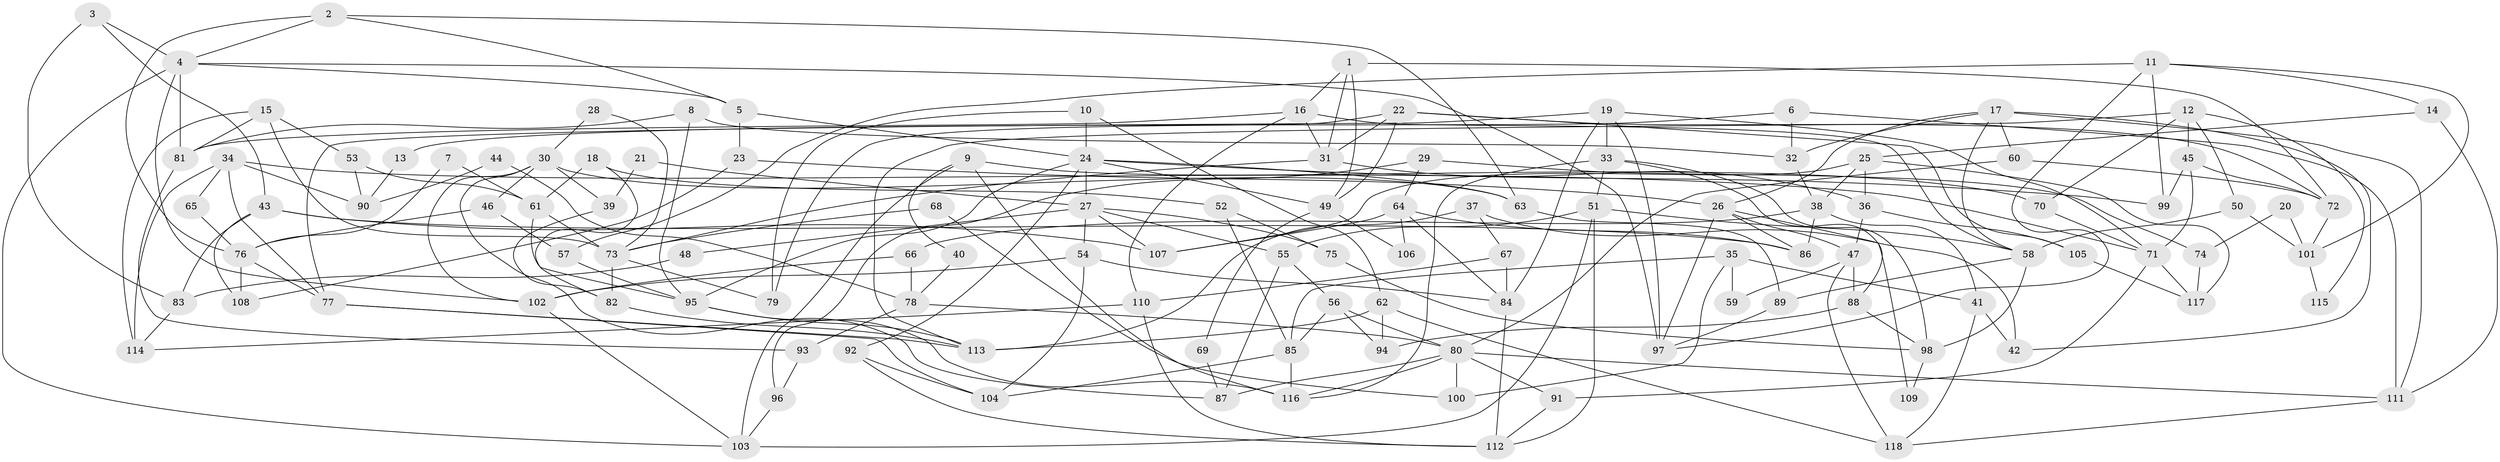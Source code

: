 // coarse degree distribution, {4: 0.13157894736842105, 3: 0.19736842105263158, 5: 0.15789473684210525, 7: 0.19736842105263158, 2: 0.10526315789473684, 6: 0.13157894736842105, 8: 0.05263157894736842, 11: 0.02631578947368421}
// Generated by graph-tools (version 1.1) at 2025/52/02/27/25 19:52:07]
// undirected, 118 vertices, 236 edges
graph export_dot {
graph [start="1"]
  node [color=gray90,style=filled];
  1;
  2;
  3;
  4;
  5;
  6;
  7;
  8;
  9;
  10;
  11;
  12;
  13;
  14;
  15;
  16;
  17;
  18;
  19;
  20;
  21;
  22;
  23;
  24;
  25;
  26;
  27;
  28;
  29;
  30;
  31;
  32;
  33;
  34;
  35;
  36;
  37;
  38;
  39;
  40;
  41;
  42;
  43;
  44;
  45;
  46;
  47;
  48;
  49;
  50;
  51;
  52;
  53;
  54;
  55;
  56;
  57;
  58;
  59;
  60;
  61;
  62;
  63;
  64;
  65;
  66;
  67;
  68;
  69;
  70;
  71;
  72;
  73;
  74;
  75;
  76;
  77;
  78;
  79;
  80;
  81;
  82;
  83;
  84;
  85;
  86;
  87;
  88;
  89;
  90;
  91;
  92;
  93;
  94;
  95;
  96;
  97;
  98;
  99;
  100;
  101;
  102;
  103;
  104;
  105;
  106;
  107;
  108;
  109;
  110;
  111;
  112;
  113;
  114;
  115;
  116;
  117;
  118;
  1 -- 72;
  1 -- 31;
  1 -- 16;
  1 -- 49;
  2 -- 4;
  2 -- 5;
  2 -- 63;
  2 -- 76;
  3 -- 4;
  3 -- 43;
  3 -- 83;
  4 -- 103;
  4 -- 81;
  4 -- 5;
  4 -- 97;
  4 -- 102;
  5 -- 24;
  5 -- 23;
  6 -- 111;
  6 -- 32;
  6 -- 13;
  7 -- 61;
  7 -- 76;
  8 -- 81;
  8 -- 95;
  8 -- 32;
  9 -- 103;
  9 -- 116;
  9 -- 40;
  9 -- 70;
  10 -- 24;
  10 -- 79;
  10 -- 62;
  11 -- 99;
  11 -- 101;
  11 -- 14;
  11 -- 57;
  11 -- 97;
  12 -- 113;
  12 -- 70;
  12 -- 45;
  12 -- 50;
  12 -- 115;
  13 -- 90;
  14 -- 111;
  14 -- 25;
  15 -- 114;
  15 -- 73;
  15 -- 53;
  15 -- 81;
  16 -- 58;
  16 -- 31;
  16 -- 81;
  16 -- 110;
  17 -- 111;
  17 -- 58;
  17 -- 26;
  17 -- 32;
  17 -- 42;
  17 -- 60;
  18 -- 61;
  18 -- 52;
  18 -- 82;
  19 -- 84;
  19 -- 97;
  19 -- 33;
  19 -- 71;
  19 -- 77;
  20 -- 74;
  20 -- 101;
  21 -- 39;
  21 -- 27;
  22 -- 72;
  22 -- 31;
  22 -- 49;
  22 -- 79;
  22 -- 105;
  23 -- 26;
  23 -- 108;
  24 -- 49;
  24 -- 27;
  24 -- 63;
  24 -- 92;
  24 -- 95;
  24 -- 99;
  25 -- 38;
  25 -- 36;
  25 -- 107;
  25 -- 117;
  26 -- 97;
  26 -- 47;
  26 -- 86;
  26 -- 109;
  27 -- 54;
  27 -- 107;
  27 -- 48;
  27 -- 55;
  27 -- 75;
  28 -- 73;
  28 -- 30;
  29 -- 96;
  29 -- 64;
  29 -- 74;
  30 -- 63;
  30 -- 87;
  30 -- 39;
  30 -- 46;
  30 -- 102;
  31 -- 36;
  31 -- 73;
  32 -- 38;
  33 -- 88;
  33 -- 51;
  33 -- 98;
  33 -- 116;
  34 -- 71;
  34 -- 77;
  34 -- 65;
  34 -- 90;
  34 -- 114;
  35 -- 85;
  35 -- 41;
  35 -- 59;
  35 -- 100;
  36 -- 47;
  36 -- 105;
  37 -- 67;
  37 -- 42;
  37 -- 113;
  38 -- 86;
  38 -- 41;
  38 -- 66;
  39 -- 82;
  40 -- 78;
  41 -- 118;
  41 -- 42;
  43 -- 107;
  43 -- 108;
  43 -- 83;
  43 -- 86;
  44 -- 90;
  44 -- 78;
  45 -- 71;
  45 -- 72;
  45 -- 99;
  46 -- 57;
  46 -- 76;
  47 -- 88;
  47 -- 59;
  47 -- 118;
  48 -- 83;
  49 -- 69;
  49 -- 106;
  50 -- 58;
  50 -- 101;
  51 -- 112;
  51 -- 55;
  51 -- 58;
  51 -- 103;
  52 -- 75;
  52 -- 85;
  53 -- 61;
  53 -- 90;
  54 -- 102;
  54 -- 104;
  54 -- 84;
  55 -- 56;
  55 -- 87;
  56 -- 80;
  56 -- 85;
  56 -- 94;
  57 -- 95;
  58 -- 89;
  58 -- 98;
  60 -- 80;
  60 -- 72;
  61 -- 95;
  61 -- 73;
  62 -- 113;
  62 -- 94;
  62 -- 118;
  63 -- 89;
  64 -- 86;
  64 -- 84;
  64 -- 106;
  64 -- 107;
  65 -- 76;
  66 -- 102;
  66 -- 78;
  67 -- 84;
  67 -- 110;
  68 -- 73;
  68 -- 100;
  69 -- 87;
  70 -- 71;
  71 -- 117;
  71 -- 91;
  72 -- 101;
  73 -- 82;
  73 -- 79;
  74 -- 117;
  75 -- 98;
  76 -- 77;
  76 -- 108;
  77 -- 104;
  77 -- 113;
  78 -- 80;
  78 -- 93;
  80 -- 91;
  80 -- 116;
  80 -- 87;
  80 -- 100;
  80 -- 111;
  81 -- 93;
  82 -- 113;
  83 -- 114;
  84 -- 112;
  85 -- 116;
  85 -- 104;
  88 -- 94;
  88 -- 98;
  89 -- 97;
  91 -- 112;
  92 -- 104;
  92 -- 112;
  93 -- 96;
  95 -- 113;
  95 -- 116;
  96 -- 103;
  98 -- 109;
  101 -- 115;
  102 -- 103;
  105 -- 117;
  110 -- 114;
  110 -- 112;
  111 -- 118;
}
